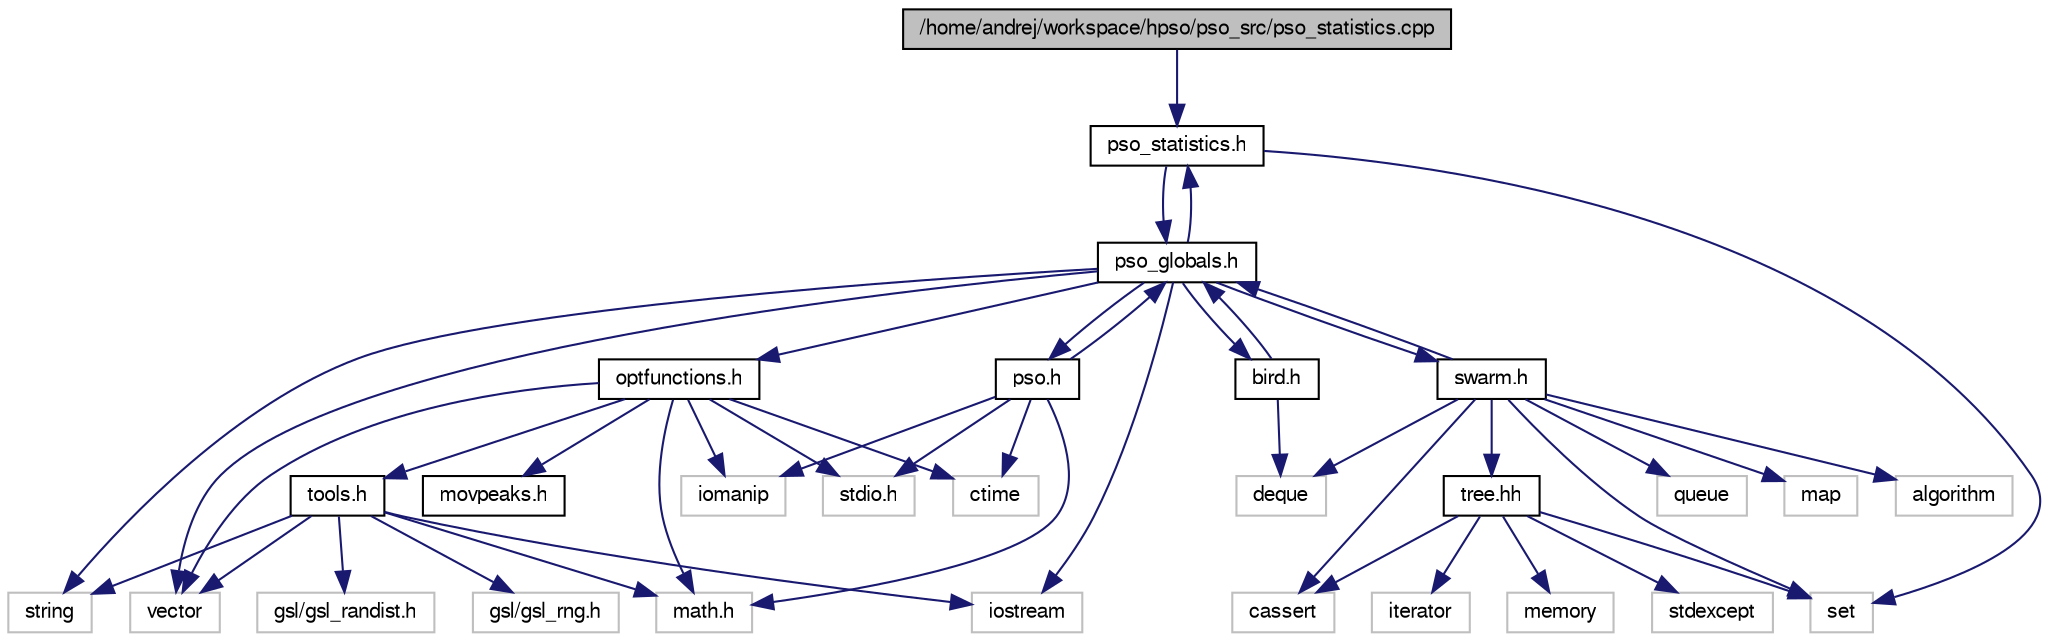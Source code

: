 digraph G
{
  bgcolor="transparent";
  edge [fontname="FreeSans",fontsize=10,labelfontname="FreeSans",labelfontsize=10];
  node [fontname="FreeSans",fontsize=10,shape=record];
  Node1 [label="/home/andrej/workspace/hpso/pso_src/pso_statistics.cpp",height=0.2,width=0.4,color="black", fillcolor="grey75", style="filled" fontcolor="black"];
  Node1 -> Node2 [color="midnightblue",fontsize=10,style="solid"];
  Node2 [label="pso_statistics.h",height=0.2,width=0.4,color="black",URL="$pso__statistics_8h.html"];
  Node2 -> Node3 [color="midnightblue",fontsize=10,style="solid"];
  Node3 [label="set",height=0.2,width=0.4,color="grey75"];
  Node2 -> Node4 [color="midnightblue",fontsize=10,style="solid"];
  Node4 [label="pso_globals.h",height=0.2,width=0.4,color="black",URL="$pso__globals_8h.html"];
  Node4 -> Node5 [color="midnightblue",fontsize=10,style="solid"];
  Node5 [label="string",height=0.2,width=0.4,color="grey75"];
  Node4 -> Node6 [color="midnightblue",fontsize=10,style="solid"];
  Node6 [label="vector",height=0.2,width=0.4,color="grey75"];
  Node4 -> Node7 [color="midnightblue",fontsize=10,style="solid"];
  Node7 [label="iostream",height=0.2,width=0.4,color="grey75"];
  Node4 -> Node8 [color="midnightblue",fontsize=10,style="solid"];
  Node8 [label="optfunctions.h",height=0.2,width=0.4,color="black",URL="$optfunctions_8h.html"];
  Node8 -> Node9 [color="midnightblue",fontsize=10,style="solid"];
  Node9 [label="stdio.h",height=0.2,width=0.4,color="grey75"];
  Node8 -> Node10 [color="midnightblue",fontsize=10,style="solid"];
  Node10 [label="math.h",height=0.2,width=0.4,color="grey75"];
  Node8 -> Node11 [color="midnightblue",fontsize=10,style="solid"];
  Node11 [label="ctime",height=0.2,width=0.4,color="grey75"];
  Node8 -> Node12 [color="midnightblue",fontsize=10,style="solid"];
  Node12 [label="iomanip",height=0.2,width=0.4,color="grey75"];
  Node8 -> Node6 [color="midnightblue",fontsize=10,style="solid"];
  Node8 -> Node13 [color="midnightblue",fontsize=10,style="solid"];
  Node13 [label="tools.h",height=0.2,width=0.4,color="black",URL="$tools_8h.html"];
  Node13 -> Node7 [color="midnightblue",fontsize=10,style="solid"];
  Node13 -> Node5 [color="midnightblue",fontsize=10,style="solid"];
  Node13 -> Node6 [color="midnightblue",fontsize=10,style="solid"];
  Node13 -> Node14 [color="midnightblue",fontsize=10,style="solid"];
  Node14 [label="gsl/gsl_rng.h",height=0.2,width=0.4,color="grey75"];
  Node13 -> Node15 [color="midnightblue",fontsize=10,style="solid"];
  Node15 [label="gsl/gsl_randist.h",height=0.2,width=0.4,color="grey75"];
  Node13 -> Node10 [color="midnightblue",fontsize=10,style="solid"];
  Node8 -> Node16 [color="midnightblue",fontsize=10,style="solid"];
  Node16 [label="movpeaks.h",height=0.2,width=0.4,color="black",URL="$movpeaks_8h.html"];
  Node4 -> Node17 [color="midnightblue",fontsize=10,style="solid"];
  Node17 [label="pso.h",height=0.2,width=0.4,color="black",URL="$pso_8h.html"];
  Node17 -> Node9 [color="midnightblue",fontsize=10,style="solid"];
  Node17 -> Node10 [color="midnightblue",fontsize=10,style="solid"];
  Node17 -> Node11 [color="midnightblue",fontsize=10,style="solid"];
  Node17 -> Node12 [color="midnightblue",fontsize=10,style="solid"];
  Node17 -> Node4 [color="midnightblue",fontsize=10,style="solid"];
  Node4 -> Node2 [color="midnightblue",fontsize=10,style="solid"];
  Node4 -> Node18 [color="midnightblue",fontsize=10,style="solid"];
  Node18 [label="swarm.h",height=0.2,width=0.4,color="black",URL="$swarm_8h.html"];
  Node18 -> Node19 [color="midnightblue",fontsize=10,style="solid"];
  Node19 [label="tree.hh",height=0.2,width=0.4,color="black",URL="$tree_8hh.html"];
  Node19 -> Node20 [color="midnightblue",fontsize=10,style="solid"];
  Node20 [label="cassert",height=0.2,width=0.4,color="grey75"];
  Node19 -> Node21 [color="midnightblue",fontsize=10,style="solid"];
  Node21 [label="memory",height=0.2,width=0.4,color="grey75"];
  Node19 -> Node22 [color="midnightblue",fontsize=10,style="solid"];
  Node22 [label="stdexcept",height=0.2,width=0.4,color="grey75"];
  Node19 -> Node23 [color="midnightblue",fontsize=10,style="solid"];
  Node23 [label="iterator",height=0.2,width=0.4,color="grey75"];
  Node19 -> Node3 [color="midnightblue",fontsize=10,style="solid"];
  Node18 -> Node24 [color="midnightblue",fontsize=10,style="solid"];
  Node24 [label="deque",height=0.2,width=0.4,color="grey75"];
  Node18 -> Node25 [color="midnightblue",fontsize=10,style="solid"];
  Node25 [label="queue",height=0.2,width=0.4,color="grey75"];
  Node18 -> Node3 [color="midnightblue",fontsize=10,style="solid"];
  Node18 -> Node26 [color="midnightblue",fontsize=10,style="solid"];
  Node26 [label="map",height=0.2,width=0.4,color="grey75"];
  Node18 -> Node27 [color="midnightblue",fontsize=10,style="solid"];
  Node27 [label="algorithm",height=0.2,width=0.4,color="grey75"];
  Node18 -> Node20 [color="midnightblue",fontsize=10,style="solid"];
  Node18 -> Node4 [color="midnightblue",fontsize=10,style="solid"];
  Node4 -> Node28 [color="midnightblue",fontsize=10,style="solid"];
  Node28 [label="bird.h",height=0.2,width=0.4,color="black",URL="$bird_8h.html"];
  Node28 -> Node4 [color="midnightblue",fontsize=10,style="solid"];
  Node28 -> Node24 [color="midnightblue",fontsize=10,style="solid"];
}
